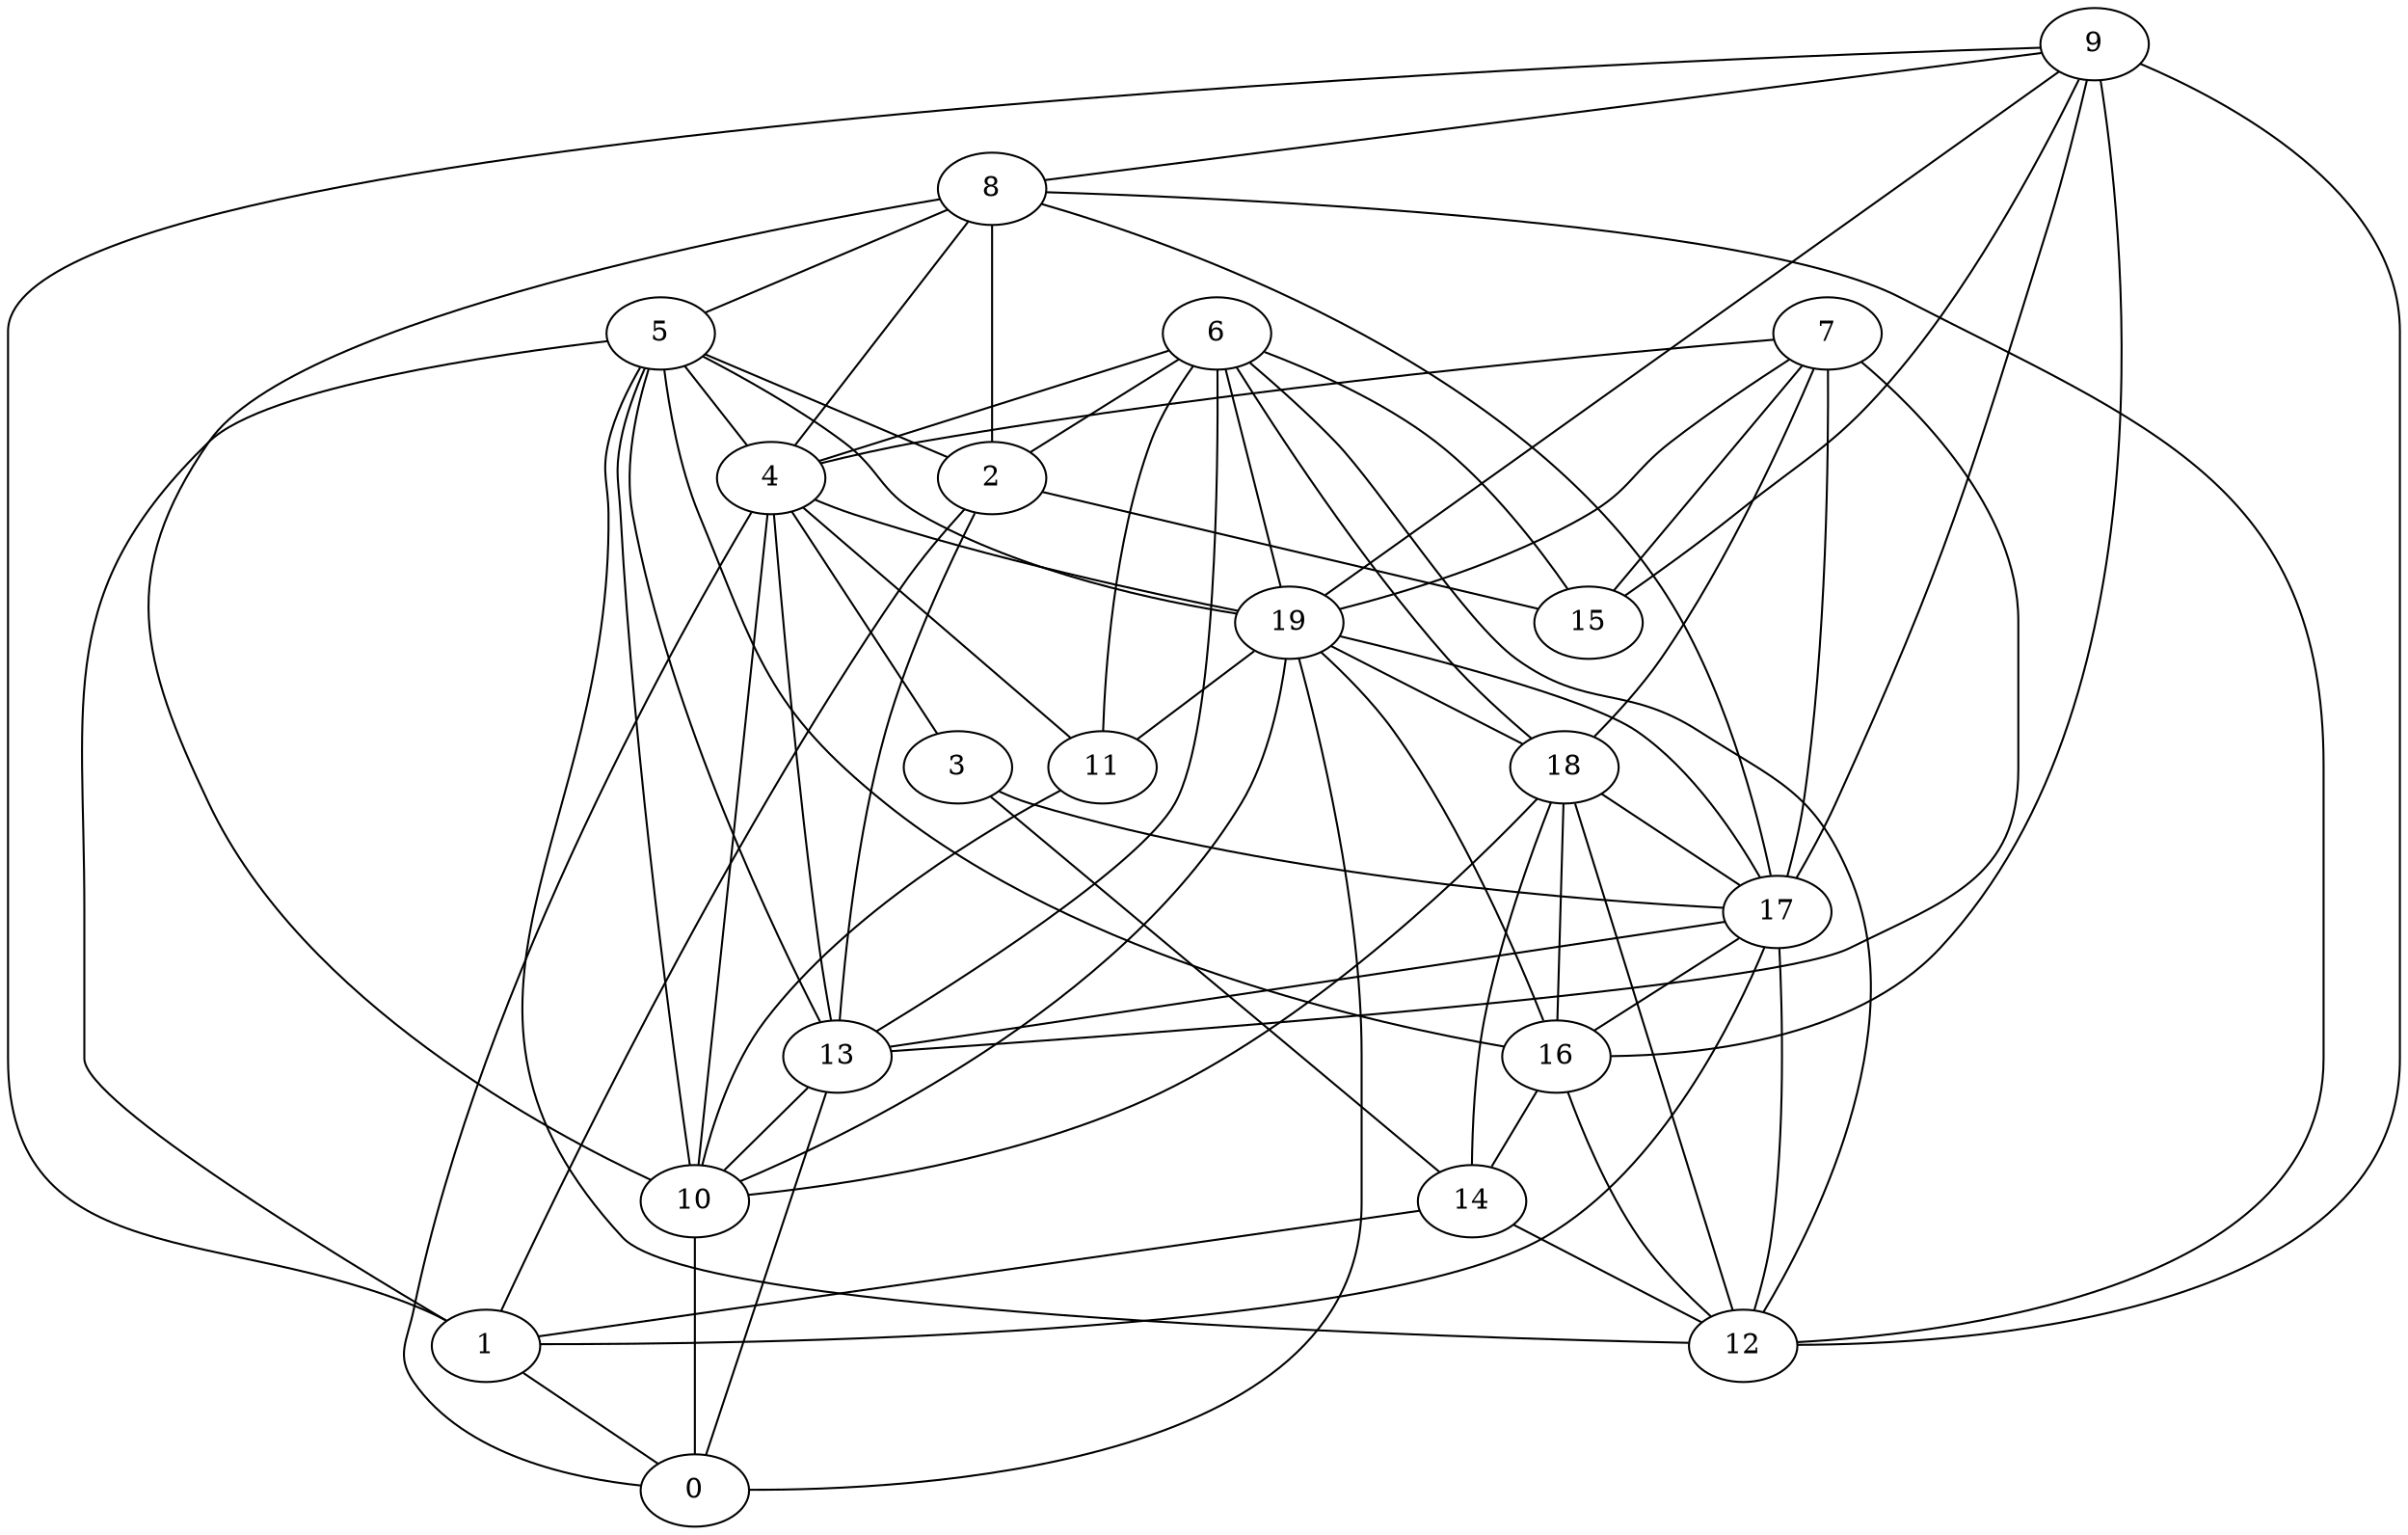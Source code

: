 digraph GG_graph {

subgraph G_graph {
edge [color = black]
"5" -> "12" [dir = none]
"5" -> "13" [dir = none]
"5" -> "4" [dir = none]
"5" -> "1" [dir = none]
"5" -> "2" [dir = none]
"5" -> "19" [dir = none]
"5" -> "16" [dir = none]
"8" -> "2" [dir = none]
"8" -> "10" [dir = none]
"8" -> "12" [dir = none]
"10" -> "0" [dir = none]
"14" -> "12" [dir = none]
"14" -> "1" [dir = none]
"16" -> "14" [dir = none]
"3" -> "17" [dir = none]
"3" -> "14" [dir = none]
"9" -> "17" [dir = none]
"9" -> "12" [dir = none]
"9" -> "19" [dir = none]
"9" -> "15" [dir = none]
"9" -> "16" [dir = none]
"9" -> "8" [dir = none]
"11" -> "10" [dir = none]
"18" -> "14" [dir = none]
"18" -> "10" [dir = none]
"18" -> "17" [dir = none]
"18" -> "16" [dir = none]
"18" -> "12" [dir = none]
"4" -> "3" [dir = none]
"4" -> "13" [dir = none]
"4" -> "19" [dir = none]
"4" -> "0" [dir = none]
"4" -> "10" [dir = none]
"13" -> "10" [dir = none]
"13" -> "0" [dir = none]
"7" -> "17" [dir = none]
"7" -> "15" [dir = none]
"7" -> "4" [dir = none]
"7" -> "18" [dir = none]
"17" -> "13" [dir = none]
"17" -> "1" [dir = none]
"17" -> "12" [dir = none]
"2" -> "15" [dir = none]
"2" -> "1" [dir = none]
"2" -> "13" [dir = none]
"19" -> "11" [dir = none]
"19" -> "0" [dir = none]
"19" -> "10" [dir = none]
"19" -> "16" [dir = none]
"19" -> "17" [dir = none]
"6" -> "11" [dir = none]
"6" -> "18" [dir = none]
"6" -> "15" [dir = none]
"6" -> "12" [dir = none]
"6" -> "19" [dir = none]
"6" -> "2" [dir = none]
"6" -> "4" [dir = none]
"9" -> "1" [dir = none]
"7" -> "13" [dir = none]
"4" -> "11" [dir = none]
"5" -> "10" [dir = none]
"19" -> "18" [dir = none]
"6" -> "13" [dir = none]
"17" -> "16" [dir = none]
"1" -> "0" [dir = none]
"8" -> "17" [dir = none]
"8" -> "5" [dir = none]
"16" -> "12" [dir = none]
"7" -> "19" [dir = none]
"8" -> "4" [dir = none]
}

}
